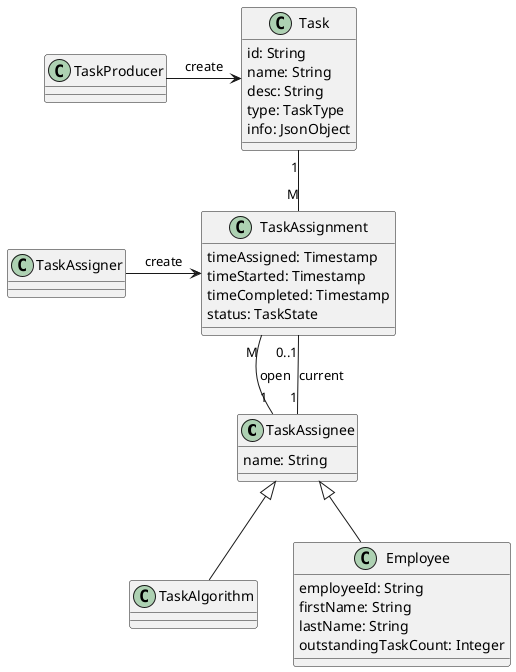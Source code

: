 @startuml

class TaskAssignee {
    name: String
}
class TaskAlgorithm extends TaskAssignee {
}
class Employee extends TaskAssignee {
    employeeId: String
    firstName: String
    lastName: String
    outstandingTaskCount: Integer
}
class TaskAssignment {
    timeAssigned: Timestamp
    timeStarted: Timestamp
    timeCompleted: Timestamp
    status: TaskState
}
class Task {
    id: String
    name: String
    desc: String
    type: TaskType
    info: JsonObject
}

class TaskAssigner
class TaskProducer

Task "1" -- "M" TaskAssignment
TaskAssignment "M" -- "1" TaskAssignee: open
TaskAssignment "0..1" -- "1" TaskAssignee: current

TaskProducer -> Task: create
TaskAssigner -> TaskAssignment: create

@enduml